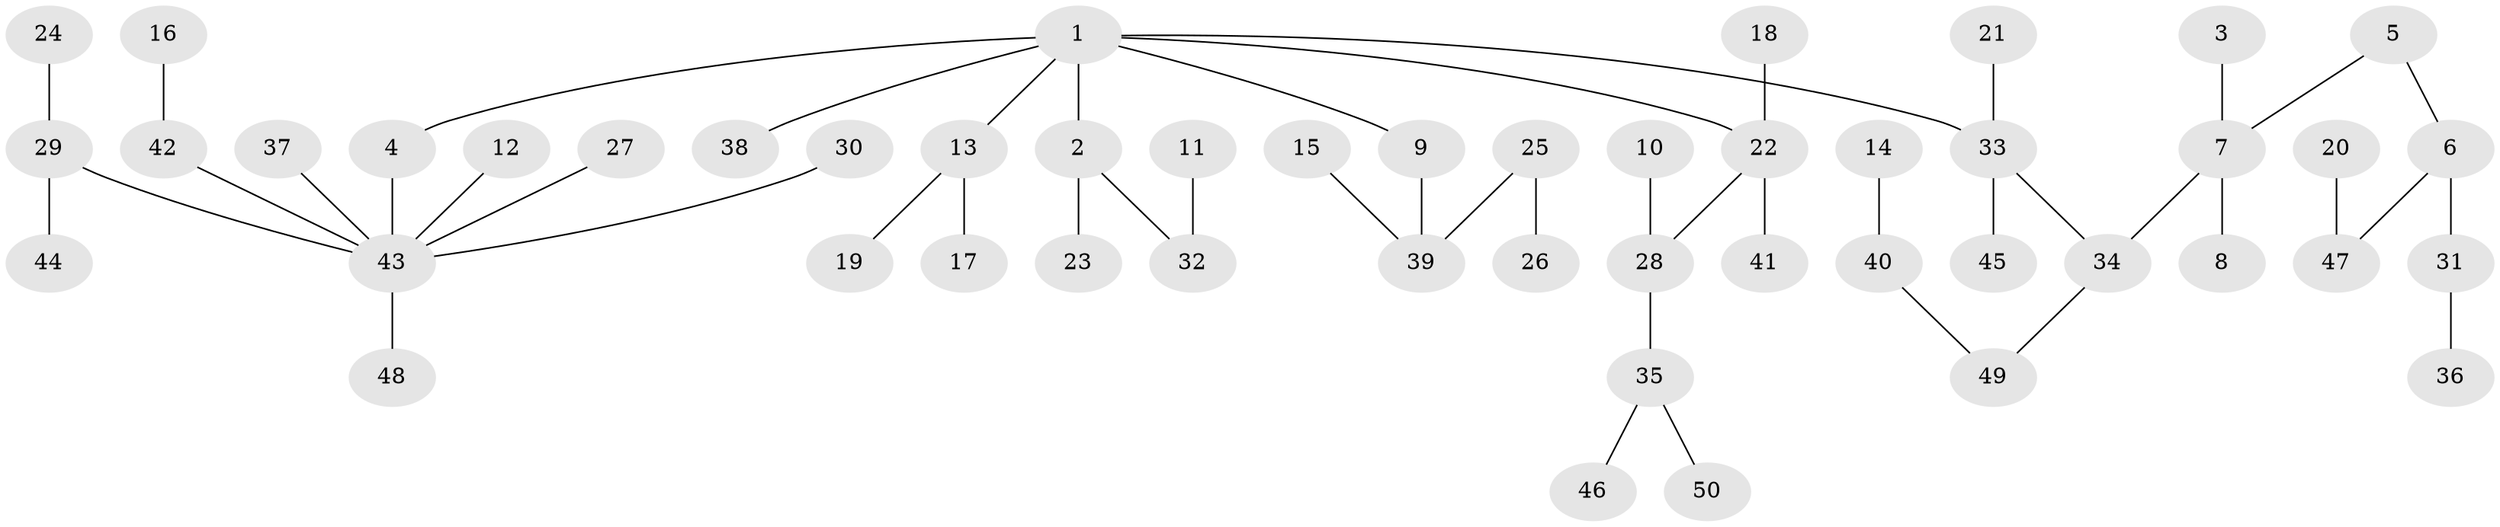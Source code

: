 // original degree distribution, {3: 0.15151515151515152, 5: 0.06060606060606061, 6: 0.010101010101010102, 4: 0.030303030303030304, 1: 0.5050505050505051, 2: 0.23232323232323232, 7: 0.010101010101010102}
// Generated by graph-tools (version 1.1) at 2025/50/03/09/25 03:50:25]
// undirected, 50 vertices, 49 edges
graph export_dot {
graph [start="1"]
  node [color=gray90,style=filled];
  1;
  2;
  3;
  4;
  5;
  6;
  7;
  8;
  9;
  10;
  11;
  12;
  13;
  14;
  15;
  16;
  17;
  18;
  19;
  20;
  21;
  22;
  23;
  24;
  25;
  26;
  27;
  28;
  29;
  30;
  31;
  32;
  33;
  34;
  35;
  36;
  37;
  38;
  39;
  40;
  41;
  42;
  43;
  44;
  45;
  46;
  47;
  48;
  49;
  50;
  1 -- 2 [weight=1.0];
  1 -- 4 [weight=1.0];
  1 -- 9 [weight=1.0];
  1 -- 13 [weight=1.0];
  1 -- 22 [weight=1.0];
  1 -- 33 [weight=1.0];
  1 -- 38 [weight=1.0];
  2 -- 23 [weight=1.0];
  2 -- 32 [weight=1.0];
  3 -- 7 [weight=1.0];
  4 -- 43 [weight=1.0];
  5 -- 6 [weight=1.0];
  5 -- 7 [weight=1.0];
  6 -- 31 [weight=1.0];
  6 -- 47 [weight=1.0];
  7 -- 8 [weight=1.0];
  7 -- 34 [weight=1.0];
  9 -- 39 [weight=1.0];
  10 -- 28 [weight=1.0];
  11 -- 32 [weight=1.0];
  12 -- 43 [weight=1.0];
  13 -- 17 [weight=1.0];
  13 -- 19 [weight=1.0];
  14 -- 40 [weight=1.0];
  15 -- 39 [weight=1.0];
  16 -- 42 [weight=1.0];
  18 -- 22 [weight=1.0];
  20 -- 47 [weight=1.0];
  21 -- 33 [weight=1.0];
  22 -- 28 [weight=1.0];
  22 -- 41 [weight=1.0];
  24 -- 29 [weight=1.0];
  25 -- 26 [weight=1.0];
  25 -- 39 [weight=1.0];
  27 -- 43 [weight=1.0];
  28 -- 35 [weight=1.0];
  29 -- 43 [weight=1.0];
  29 -- 44 [weight=1.0];
  30 -- 43 [weight=1.0];
  31 -- 36 [weight=1.0];
  33 -- 34 [weight=1.0];
  33 -- 45 [weight=1.0];
  34 -- 49 [weight=1.0];
  35 -- 46 [weight=1.0];
  35 -- 50 [weight=1.0];
  37 -- 43 [weight=1.0];
  40 -- 49 [weight=1.0];
  42 -- 43 [weight=1.0];
  43 -- 48 [weight=1.0];
}
